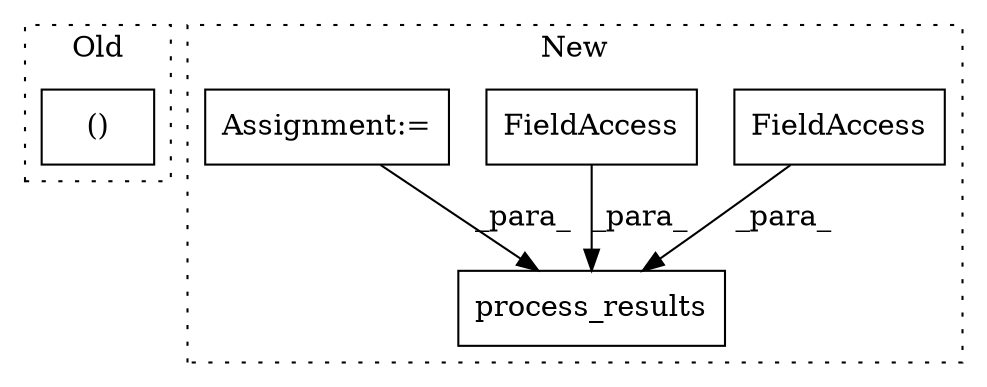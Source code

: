 digraph G {
subgraph cluster0 {
1 [label="()" a="106" s="17125" l="20" shape="box"];
label = "Old";
style="dotted";
}
subgraph cluster1 {
2 [label="process_results" a="32" s="18840,18909" l="16,1" shape="box"];
3 [label="FieldAccess" a="22" s="18872" l="12" shape="box"];
4 [label="FieldAccess" a="22" s="18885" l="7" shape="box"];
5 [label="Assignment:=" a="7" s="18741" l="1" shape="box"];
label = "New";
style="dotted";
}
3 -> 2 [label="_para_"];
4 -> 2 [label="_para_"];
5 -> 2 [label="_para_"];
}